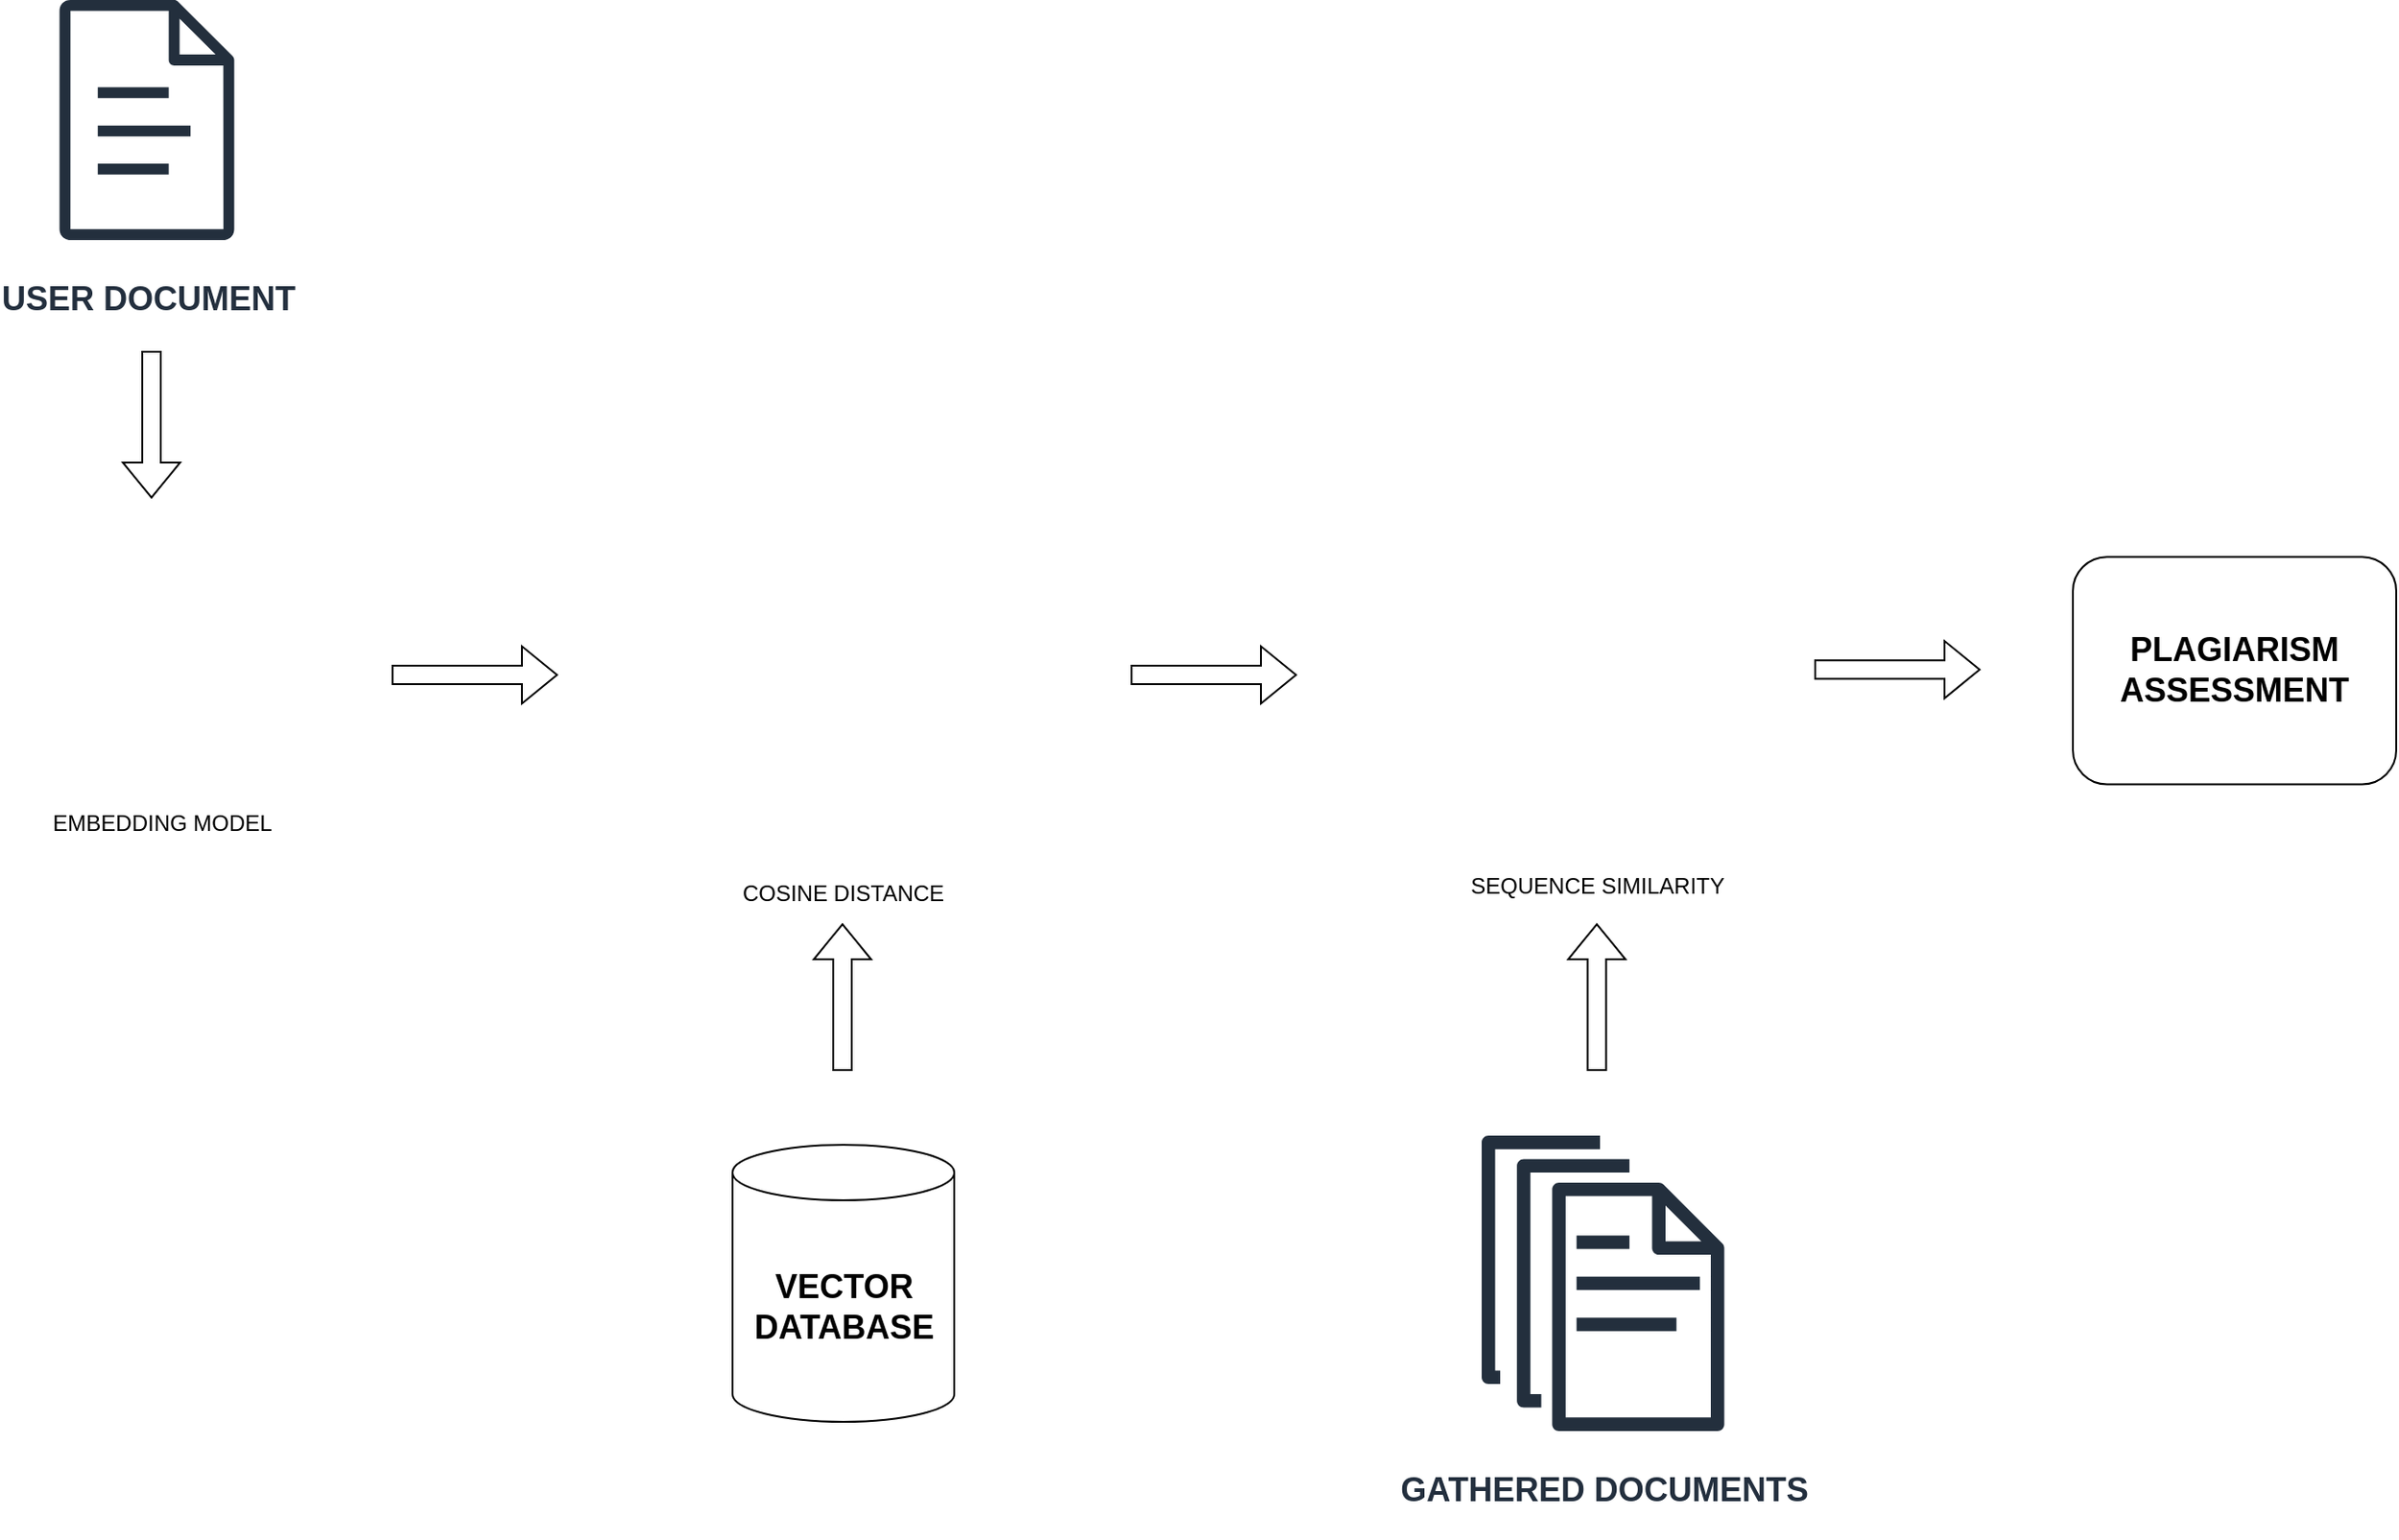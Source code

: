 <mxfile version="24.8.0">
  <diagram name="Page-1" id="llY-4odiyNVDnokPZEaB">
    <mxGraphModel dx="1434" dy="748" grid="1" gridSize="10" guides="1" tooltips="1" connect="1" arrows="1" fold="1" page="1" pageScale="1" pageWidth="850" pageHeight="1100" math="0" shadow="0">
      <root>
        <mxCell id="0" />
        <mxCell id="1" parent="0" />
        <mxCell id="VA8VTCRx53HK7YdfA0zh-1" value="&lt;h2&gt;VECTOR DATABASE&lt;/h2&gt;" style="shape=cylinder3;whiteSpace=wrap;html=1;boundedLbl=1;backgroundOutline=1;size=15;" vertex="1" parent="1">
          <mxGeometry x="494.5" y="700" width="120" height="150" as="geometry" />
        </mxCell>
        <mxCell id="VA8VTCRx53HK7YdfA0zh-2" value="&lt;h2&gt;USER DOCUMENT&lt;/h2&gt;" style="sketch=0;outlineConnect=0;fontColor=#232F3E;gradientColor=none;fillColor=#232F3D;strokeColor=none;dashed=0;verticalLabelPosition=bottom;verticalAlign=top;align=center;html=1;fontSize=12;fontStyle=0;aspect=fixed;pointerEvents=1;shape=mxgraph.aws4.document;" vertex="1" parent="1">
          <mxGeometry x="130" y="80" width="95" height="130" as="geometry" />
        </mxCell>
        <mxCell id="VA8VTCRx53HK7YdfA0zh-3" value="EMBEDDING MODEL" style="shape=image;imageAspect=0;aspect=fixed;verticalLabelPosition=bottom;verticalAlign=top;image=https://cdn-icons-png.flaticon.com/512/9304/9304615.png;" vertex="1" parent="1">
          <mxGeometry x="120" y="380" width="132" height="132" as="geometry" />
        </mxCell>
        <mxCell id="VA8VTCRx53HK7YdfA0zh-4" value="&lt;h2&gt;GATHERED DOCUMENTS&lt;/h2&gt;" style="sketch=0;outlineConnect=0;fontColor=#232F3E;gradientColor=none;fillColor=#232F3D;strokeColor=none;dashed=0;verticalLabelPosition=bottom;verticalAlign=top;align=center;html=1;fontSize=12;fontStyle=0;aspect=fixed;pointerEvents=1;shape=mxgraph.aws4.documents;" vertex="1" parent="1">
          <mxGeometry x="900" y="695" width="131.29" height="160" as="geometry" />
        </mxCell>
        <mxCell id="VA8VTCRx53HK7YdfA0zh-8" value="COSINE DISTANCE" style="shape=image;imageAspect=0;aspect=fixed;verticalLabelPosition=bottom;verticalAlign=top;image=https://png.pngtree.com/png-vector/20221014/ourmid/pngtree-blank-cartesian-coordinate-system-in-two-dimensions-png-image_6280438.png;" vertex="1" parent="1">
          <mxGeometry x="450" y="351" width="209" height="199.07" as="geometry" />
        </mxCell>
        <mxCell id="VA8VTCRx53HK7YdfA0zh-10" value="SEQUENCE SIMILARITY" style="shape=image;imageAspect=0;aspect=fixed;verticalLabelPosition=bottom;verticalAlign=top;image=https://png.pngtree.com/png-clipart/20230328/original/pngtree-algorithm-icon-png-image_9006181.png;" vertex="1" parent="1">
          <mxGeometry x="860" y="340.35" width="205.65" height="205.65" as="geometry" />
        </mxCell>
        <mxCell id="VA8VTCRx53HK7YdfA0zh-11" value="&lt;h2&gt;PLAGIARISM ASSESSMENT&lt;/h2&gt;" style="rounded=1;whiteSpace=wrap;html=1;" vertex="1" parent="1">
          <mxGeometry x="1220" y="381.59" width="175" height="123.17" as="geometry" />
        </mxCell>
        <mxCell id="VA8VTCRx53HK7YdfA0zh-12" value="" style="shape=flexArrow;endArrow=classic;html=1;rounded=0;" edge="1" parent="1">
          <mxGeometry width="50" height="50" relative="1" as="geometry">
            <mxPoint x="180" y="270" as="sourcePoint" />
            <mxPoint x="180" y="350" as="targetPoint" />
          </mxGeometry>
        </mxCell>
        <mxCell id="VA8VTCRx53HK7YdfA0zh-13" value="" style="shape=flexArrow;endArrow=classic;html=1;rounded=0;" edge="1" parent="1">
          <mxGeometry width="50" height="50" relative="1" as="geometry">
            <mxPoint x="310" y="445.5" as="sourcePoint" />
            <mxPoint x="400" y="445.5" as="targetPoint" />
          </mxGeometry>
        </mxCell>
        <mxCell id="VA8VTCRx53HK7YdfA0zh-15" value="" style="shape=flexArrow;endArrow=classic;html=1;rounded=0;" edge="1" parent="1">
          <mxGeometry width="50" height="50" relative="1" as="geometry">
            <mxPoint x="710" y="445.5" as="sourcePoint" />
            <mxPoint x="800" y="445.5" as="targetPoint" />
          </mxGeometry>
        </mxCell>
        <mxCell id="VA8VTCRx53HK7YdfA0zh-16" value="" style="shape=flexArrow;endArrow=classic;html=1;rounded=0;" edge="1" parent="1">
          <mxGeometry width="50" height="50" relative="1" as="geometry">
            <mxPoint x="1080" y="442.67" as="sourcePoint" />
            <mxPoint x="1170" y="442.67" as="targetPoint" />
          </mxGeometry>
        </mxCell>
        <mxCell id="VA8VTCRx53HK7YdfA0zh-17" value="" style="shape=flexArrow;endArrow=classic;html=1;rounded=0;" edge="1" parent="1">
          <mxGeometry width="50" height="50" relative="1" as="geometry">
            <mxPoint x="554" y="660" as="sourcePoint" />
            <mxPoint x="554" y="580" as="targetPoint" />
          </mxGeometry>
        </mxCell>
        <mxCell id="VA8VTCRx53HK7YdfA0zh-18" value="" style="shape=flexArrow;endArrow=classic;html=1;rounded=0;" edge="1" parent="1">
          <mxGeometry width="50" height="50" relative="1" as="geometry">
            <mxPoint x="962.32" y="660" as="sourcePoint" />
            <mxPoint x="962.32" y="580" as="targetPoint" />
          </mxGeometry>
        </mxCell>
      </root>
    </mxGraphModel>
  </diagram>
</mxfile>
